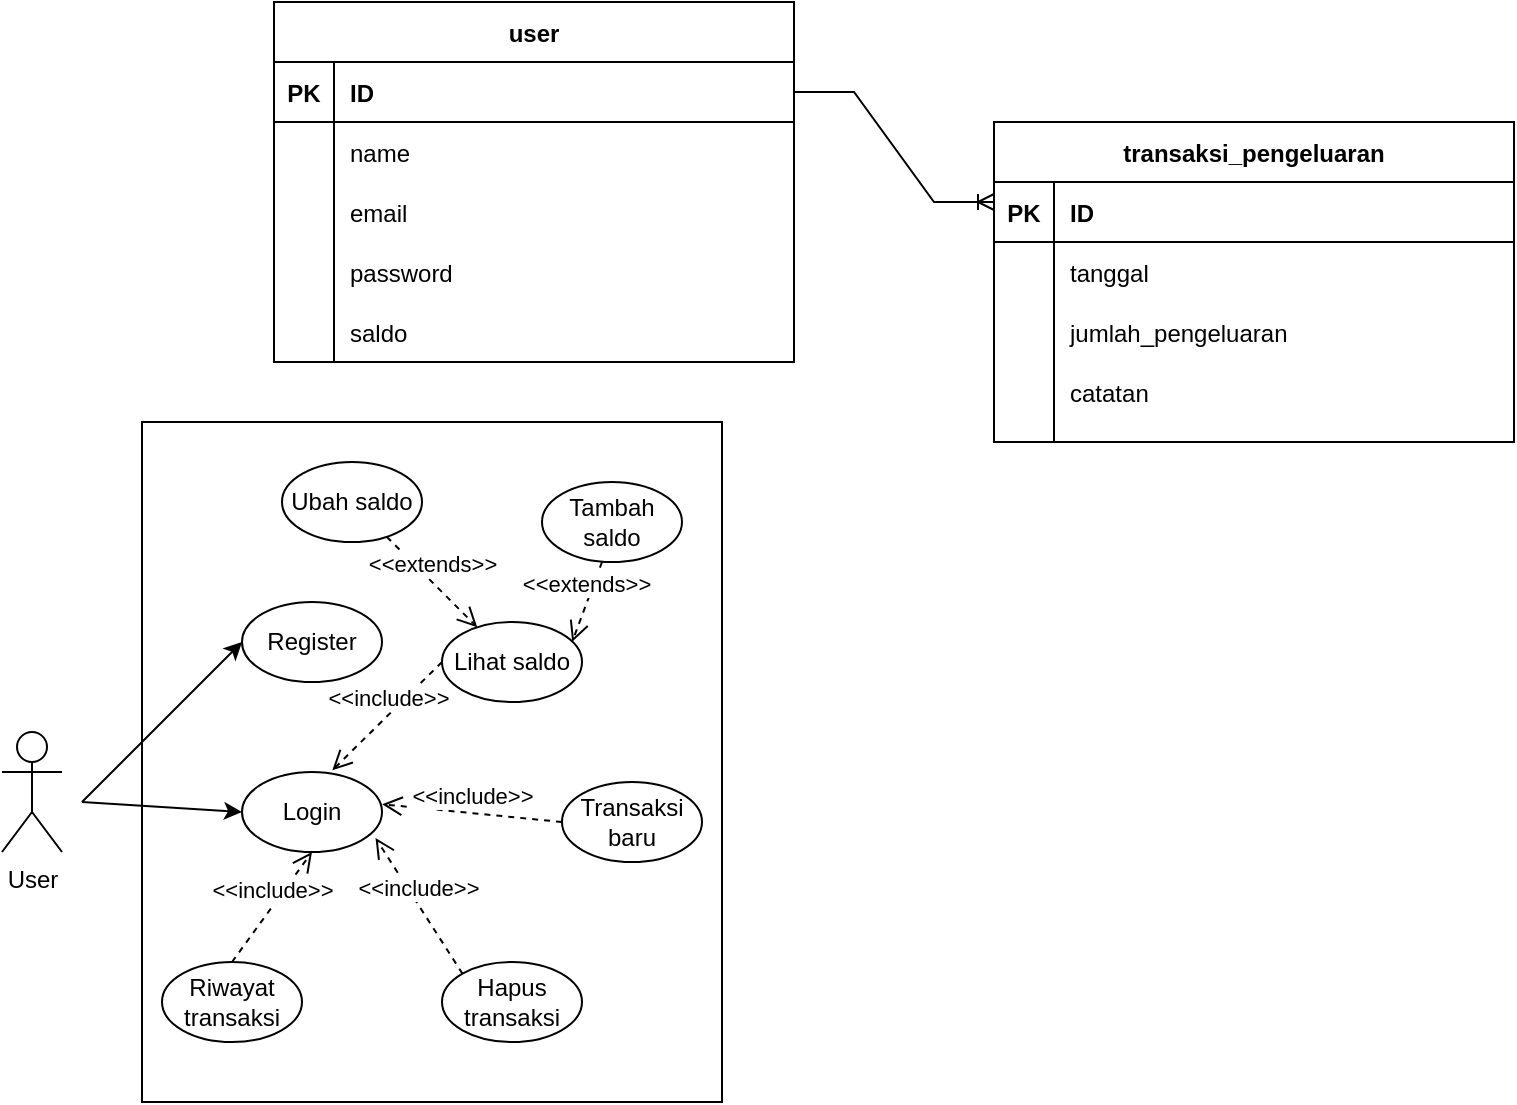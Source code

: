 <mxfile version="18.0.2" type="device"><diagram id="lt5WpAFdwqSCTnQeQTFd" name="Page-1"><mxGraphModel dx="2307" dy="1198" grid="1" gridSize="10" guides="1" tooltips="1" connect="1" arrows="1" fold="1" page="1" pageScale="1" pageWidth="827" pageHeight="1169" math="0" shadow="0"><root><mxCell id="0"/><mxCell id="1" parent="0"/><mxCell id="QGzWqm8oSR0LTRxg6iU9-40" value="" style="rounded=0;whiteSpace=wrap;html=1;" vertex="1" parent="1"><mxGeometry x="124" y="310" width="290" height="340" as="geometry"/></mxCell><mxCell id="QGzWqm8oSR0LTRxg6iU9-1" value="user" style="swimlane;startSize=30;" vertex="1" parent="1"><mxGeometry x="190" y="100" width="260" height="180" as="geometry"><mxRectangle x="150" y="-70" width="130" height="20" as="alternateBounds"/></mxGeometry></mxCell><mxCell id="QGzWqm8oSR0LTRxg6iU9-2" value="" style="shape=internalStorage;whiteSpace=wrap;html=1;backgroundOutline=1;dx=30;dy=30;" vertex="1" parent="QGzWqm8oSR0LTRxg6iU9-1"><mxGeometry y="30" width="260" height="150" as="geometry"/></mxCell><mxCell id="QGzWqm8oSR0LTRxg6iU9-3" value="name" style="shape=partialRectangle;connectable=0;fillColor=none;top=0;left=0;bottom=0;right=0;align=left;spacingLeft=6;overflow=hidden;" vertex="1" parent="QGzWqm8oSR0LTRxg6iU9-1"><mxGeometry x="30" y="60" width="230" height="30" as="geometry"><mxRectangle width="150" height="30" as="alternateBounds"/></mxGeometry></mxCell><mxCell id="QGzWqm8oSR0LTRxg6iU9-4" value="email" style="shape=partialRectangle;connectable=0;fillColor=none;top=0;left=0;bottom=0;right=0;align=left;spacingLeft=6;overflow=hidden;" vertex="1" parent="QGzWqm8oSR0LTRxg6iU9-1"><mxGeometry x="30" y="90" width="230" height="30" as="geometry"><mxRectangle width="150" height="30" as="alternateBounds"/></mxGeometry></mxCell><mxCell id="QGzWqm8oSR0LTRxg6iU9-5" value="password" style="shape=partialRectangle;connectable=0;fillColor=none;top=0;left=0;bottom=0;right=0;align=left;spacingLeft=6;overflow=hidden;" vertex="1" parent="QGzWqm8oSR0LTRxg6iU9-1"><mxGeometry x="30" y="120" width="230" height="30" as="geometry"><mxRectangle width="150" height="30" as="alternateBounds"/></mxGeometry></mxCell><mxCell id="QGzWqm8oSR0LTRxg6iU9-7" value="ID" style="shape=partialRectangle;connectable=0;fillColor=none;top=0;left=0;bottom=0;right=0;align=left;spacingLeft=6;overflow=hidden;fontStyle=1" vertex="1" parent="QGzWqm8oSR0LTRxg6iU9-1"><mxGeometry x="30" y="30" width="230" height="30" as="geometry"><mxRectangle width="150" height="30" as="alternateBounds"/></mxGeometry></mxCell><mxCell id="QGzWqm8oSR0LTRxg6iU9-8" value="PK" style="shape=partialRectangle;connectable=0;fillColor=none;top=0;left=0;bottom=0;right=0;fontStyle=1;overflow=hidden;" vertex="1" parent="QGzWqm8oSR0LTRxg6iU9-1"><mxGeometry y="30" width="30" height="30" as="geometry"><mxRectangle width="30" height="30" as="alternateBounds"/></mxGeometry></mxCell><mxCell id="QGzWqm8oSR0LTRxg6iU9-16" value="saldo" style="shape=partialRectangle;connectable=0;fillColor=none;top=0;left=0;bottom=0;right=0;align=left;spacingLeft=6;overflow=hidden;" vertex="1" parent="QGzWqm8oSR0LTRxg6iU9-1"><mxGeometry x="30" y="150" width="230" height="30" as="geometry"><mxRectangle width="150" height="30" as="alternateBounds"/></mxGeometry></mxCell><mxCell id="QGzWqm8oSR0LTRxg6iU9-9" value="transaksi_pengeluaran" style="swimlane;startSize=30;" vertex="1" parent="1"><mxGeometry x="550" y="160" width="260" height="160" as="geometry"><mxRectangle x="150" y="-70" width="130" height="20" as="alternateBounds"/></mxGeometry></mxCell><mxCell id="QGzWqm8oSR0LTRxg6iU9-10" value="" style="shape=internalStorage;whiteSpace=wrap;html=1;backgroundOutline=1;dx=30;dy=30;" vertex="1" parent="QGzWqm8oSR0LTRxg6iU9-9"><mxGeometry y="30" width="260" height="130" as="geometry"/></mxCell><mxCell id="QGzWqm8oSR0LTRxg6iU9-11" value="tanggal" style="shape=partialRectangle;connectable=0;fillColor=none;top=0;left=0;bottom=0;right=0;align=left;spacingLeft=6;overflow=hidden;" vertex="1" parent="QGzWqm8oSR0LTRxg6iU9-9"><mxGeometry x="30" y="60" width="230" height="30" as="geometry"><mxRectangle width="150" height="30" as="alternateBounds"/></mxGeometry></mxCell><mxCell id="QGzWqm8oSR0LTRxg6iU9-12" value="jumlah_pengeluaran" style="shape=partialRectangle;connectable=0;fillColor=none;top=0;left=0;bottom=0;right=0;align=left;spacingLeft=6;overflow=hidden;" vertex="1" parent="QGzWqm8oSR0LTRxg6iU9-9"><mxGeometry x="30" y="90" width="230" height="30" as="geometry"><mxRectangle width="150" height="30" as="alternateBounds"/></mxGeometry></mxCell><mxCell id="QGzWqm8oSR0LTRxg6iU9-13" value="catatan" style="shape=partialRectangle;connectable=0;fillColor=none;top=0;left=0;bottom=0;right=0;align=left;spacingLeft=6;overflow=hidden;" vertex="1" parent="QGzWqm8oSR0LTRxg6iU9-9"><mxGeometry x="30" y="120" width="230" height="30" as="geometry"><mxRectangle width="150" height="30" as="alternateBounds"/></mxGeometry></mxCell><mxCell id="QGzWqm8oSR0LTRxg6iU9-14" value="ID" style="shape=partialRectangle;connectable=0;fillColor=none;top=0;left=0;bottom=0;right=0;align=left;spacingLeft=6;overflow=hidden;fontStyle=1" vertex="1" parent="QGzWqm8oSR0LTRxg6iU9-9"><mxGeometry x="30" y="30" width="230" height="30" as="geometry"><mxRectangle width="150" height="30" as="alternateBounds"/></mxGeometry></mxCell><mxCell id="QGzWqm8oSR0LTRxg6iU9-15" value="PK" style="shape=partialRectangle;connectable=0;fillColor=none;top=0;left=0;bottom=0;right=0;fontStyle=1;overflow=hidden;" vertex="1" parent="QGzWqm8oSR0LTRxg6iU9-9"><mxGeometry y="30" width="30" height="30" as="geometry"><mxRectangle width="30" height="30" as="alternateBounds"/></mxGeometry></mxCell><mxCell id="QGzWqm8oSR0LTRxg6iU9-17" value="" style="edgeStyle=entityRelationEdgeStyle;fontSize=12;html=1;endArrow=ERoneToMany;rounded=0;entryX=0;entryY=0.25;entryDx=0;entryDy=0;exitX=1;exitY=0.25;exitDx=0;exitDy=0;" edge="1" parent="1" source="QGzWqm8oSR0LTRxg6iU9-1" target="QGzWqm8oSR0LTRxg6iU9-9"><mxGeometry width="100" height="100" relative="1" as="geometry"><mxPoint x="530" y="270" as="sourcePoint"/><mxPoint x="630" y="170" as="targetPoint"/></mxGeometry></mxCell><mxCell id="QGzWqm8oSR0LTRxg6iU9-18" value="User" style="shape=umlActor;verticalLabelPosition=bottom;verticalAlign=top;html=1;outlineConnect=0;" vertex="1" parent="1"><mxGeometry x="54" y="465" width="30" height="60" as="geometry"/></mxCell><mxCell id="QGzWqm8oSR0LTRxg6iU9-19" value="Register" style="ellipse;whiteSpace=wrap;html=1;" vertex="1" parent="1"><mxGeometry x="174" y="400" width="70" height="40" as="geometry"/></mxCell><mxCell id="QGzWqm8oSR0LTRxg6iU9-20" value="Login" style="ellipse;whiteSpace=wrap;html=1;" vertex="1" parent="1"><mxGeometry x="174" y="485" width="70" height="40" as="geometry"/></mxCell><mxCell id="QGzWqm8oSR0LTRxg6iU9-21" value="Lihat saldo" style="ellipse;whiteSpace=wrap;html=1;" vertex="1" parent="1"><mxGeometry x="274" y="410" width="70" height="40" as="geometry"/></mxCell><mxCell id="QGzWqm8oSR0LTRxg6iU9-23" value="Transaksi baru" style="ellipse;whiteSpace=wrap;html=1;" vertex="1" parent="1"><mxGeometry x="334" y="490" width="70" height="40" as="geometry"/></mxCell><mxCell id="QGzWqm8oSR0LTRxg6iU9-24" value="Hapus transaksi" style="ellipse;whiteSpace=wrap;html=1;" vertex="1" parent="1"><mxGeometry x="274" y="580" width="70" height="40" as="geometry"/></mxCell><mxCell id="QGzWqm8oSR0LTRxg6iU9-25" value="Riwayat transaksi" style="ellipse;whiteSpace=wrap;html=1;" vertex="1" parent="1"><mxGeometry x="134" y="580" width="70" height="40" as="geometry"/></mxCell><mxCell id="QGzWqm8oSR0LTRxg6iU9-26" value="" style="endArrow=classic;html=1;rounded=0;entryX=0;entryY=0.5;entryDx=0;entryDy=0;" edge="1" parent="1" target="QGzWqm8oSR0LTRxg6iU9-19"><mxGeometry width="50" height="50" relative="1" as="geometry"><mxPoint x="94" y="500" as="sourcePoint"/><mxPoint x="144" y="450" as="targetPoint"/></mxGeometry></mxCell><mxCell id="QGzWqm8oSR0LTRxg6iU9-27" value="" style="endArrow=classic;html=1;rounded=0;entryX=0;entryY=0.5;entryDx=0;entryDy=0;" edge="1" parent="1" target="QGzWqm8oSR0LTRxg6iU9-20"><mxGeometry width="50" height="50" relative="1" as="geometry"><mxPoint x="94" y="500" as="sourcePoint"/><mxPoint x="184.0" y="430.0" as="targetPoint"/></mxGeometry></mxCell><mxCell id="QGzWqm8oSR0LTRxg6iU9-32" value="&amp;lt;&amp;lt;include&amp;gt;&amp;gt;" style="html=1;verticalAlign=bottom;endArrow=open;dashed=1;endSize=8;rounded=0;exitX=0.5;exitY=0;exitDx=0;exitDy=0;entryX=0.5;entryY=1;entryDx=0;entryDy=0;" edge="1" parent="1" source="QGzWqm8oSR0LTRxg6iU9-25" target="QGzWqm8oSR0LTRxg6iU9-20"><mxGeometry relative="1" as="geometry"><mxPoint x="184" y="660" as="sourcePoint"/><mxPoint x="104" y="660" as="targetPoint"/></mxGeometry></mxCell><mxCell id="QGzWqm8oSR0LTRxg6iU9-33" value="&amp;lt;&amp;lt;include&amp;gt;&amp;gt;" style="html=1;verticalAlign=bottom;endArrow=open;dashed=1;endSize=8;rounded=0;exitX=0;exitY=0;exitDx=0;exitDy=0;entryX=0.954;entryY=0.826;entryDx=0;entryDy=0;entryPerimeter=0;" edge="1" parent="1" source="QGzWqm8oSR0LTRxg6iU9-24" target="QGzWqm8oSR0LTRxg6iU9-20"><mxGeometry relative="1" as="geometry"><mxPoint x="114" y="650" as="sourcePoint"/><mxPoint x="34" y="650" as="targetPoint"/></mxGeometry></mxCell><mxCell id="QGzWqm8oSR0LTRxg6iU9-34" value="&amp;lt;&amp;lt;include&amp;gt;&amp;gt;" style="html=1;verticalAlign=bottom;endArrow=open;dashed=1;endSize=8;rounded=0;exitX=0;exitY=0.5;exitDx=0;exitDy=0;entryX=1.001;entryY=0.403;entryDx=0;entryDy=0;entryPerimeter=0;" edge="1" parent="1" source="QGzWqm8oSR0LTRxg6iU9-23" target="QGzWqm8oSR0LTRxg6iU9-20"><mxGeometry relative="1" as="geometry"><mxPoint x="124" y="660" as="sourcePoint"/><mxPoint x="44" y="660" as="targetPoint"/></mxGeometry></mxCell><mxCell id="QGzWqm8oSR0LTRxg6iU9-35" value="&amp;lt;&amp;lt;include&amp;gt;&amp;gt;" style="html=1;verticalAlign=bottom;endArrow=open;dashed=1;endSize=8;rounded=0;exitX=0;exitY=0.5;exitDx=0;exitDy=0;entryX=0.645;entryY=-0.021;entryDx=0;entryDy=0;entryPerimeter=0;" edge="1" parent="1" source="QGzWqm8oSR0LTRxg6iU9-21" target="QGzWqm8oSR0LTRxg6iU9-20"><mxGeometry relative="1" as="geometry"><mxPoint x="134" y="670" as="sourcePoint"/><mxPoint x="54" y="670" as="targetPoint"/></mxGeometry></mxCell><mxCell id="QGzWqm8oSR0LTRxg6iU9-36" value="Tambah saldo" style="ellipse;whiteSpace=wrap;html=1;" vertex="1" parent="1"><mxGeometry x="324" y="340" width="70" height="40" as="geometry"/></mxCell><mxCell id="QGzWqm8oSR0LTRxg6iU9-37" value="Ubah saldo" style="ellipse;whiteSpace=wrap;html=1;" vertex="1" parent="1"><mxGeometry x="194" y="330" width="70" height="40" as="geometry"/></mxCell><mxCell id="QGzWqm8oSR0LTRxg6iU9-38" value="&amp;lt;&amp;lt;extends&amp;gt;&amp;gt;" style="html=1;verticalAlign=bottom;endArrow=open;dashed=1;endSize=8;rounded=0;" edge="1" parent="1" source="QGzWqm8oSR0LTRxg6iU9-37" target="QGzWqm8oSR0LTRxg6iU9-21"><mxGeometry relative="1" as="geometry"><mxPoint x="104" y="640" as="sourcePoint"/><mxPoint x="24" y="640" as="targetPoint"/></mxGeometry></mxCell><mxCell id="QGzWqm8oSR0LTRxg6iU9-39" value="&amp;lt;&amp;lt;extends&amp;gt;&amp;gt;" style="html=1;verticalAlign=bottom;endArrow=open;dashed=1;endSize=8;rounded=0;entryX=0.93;entryY=0.248;entryDx=0;entryDy=0;entryPerimeter=0;" edge="1" parent="1" target="QGzWqm8oSR0LTRxg6iU9-21"><mxGeometry relative="1" as="geometry"><mxPoint x="354" y="380" as="sourcePoint"/><mxPoint x="301.635" y="422.635" as="targetPoint"/></mxGeometry></mxCell></root></mxGraphModel></diagram></mxfile>